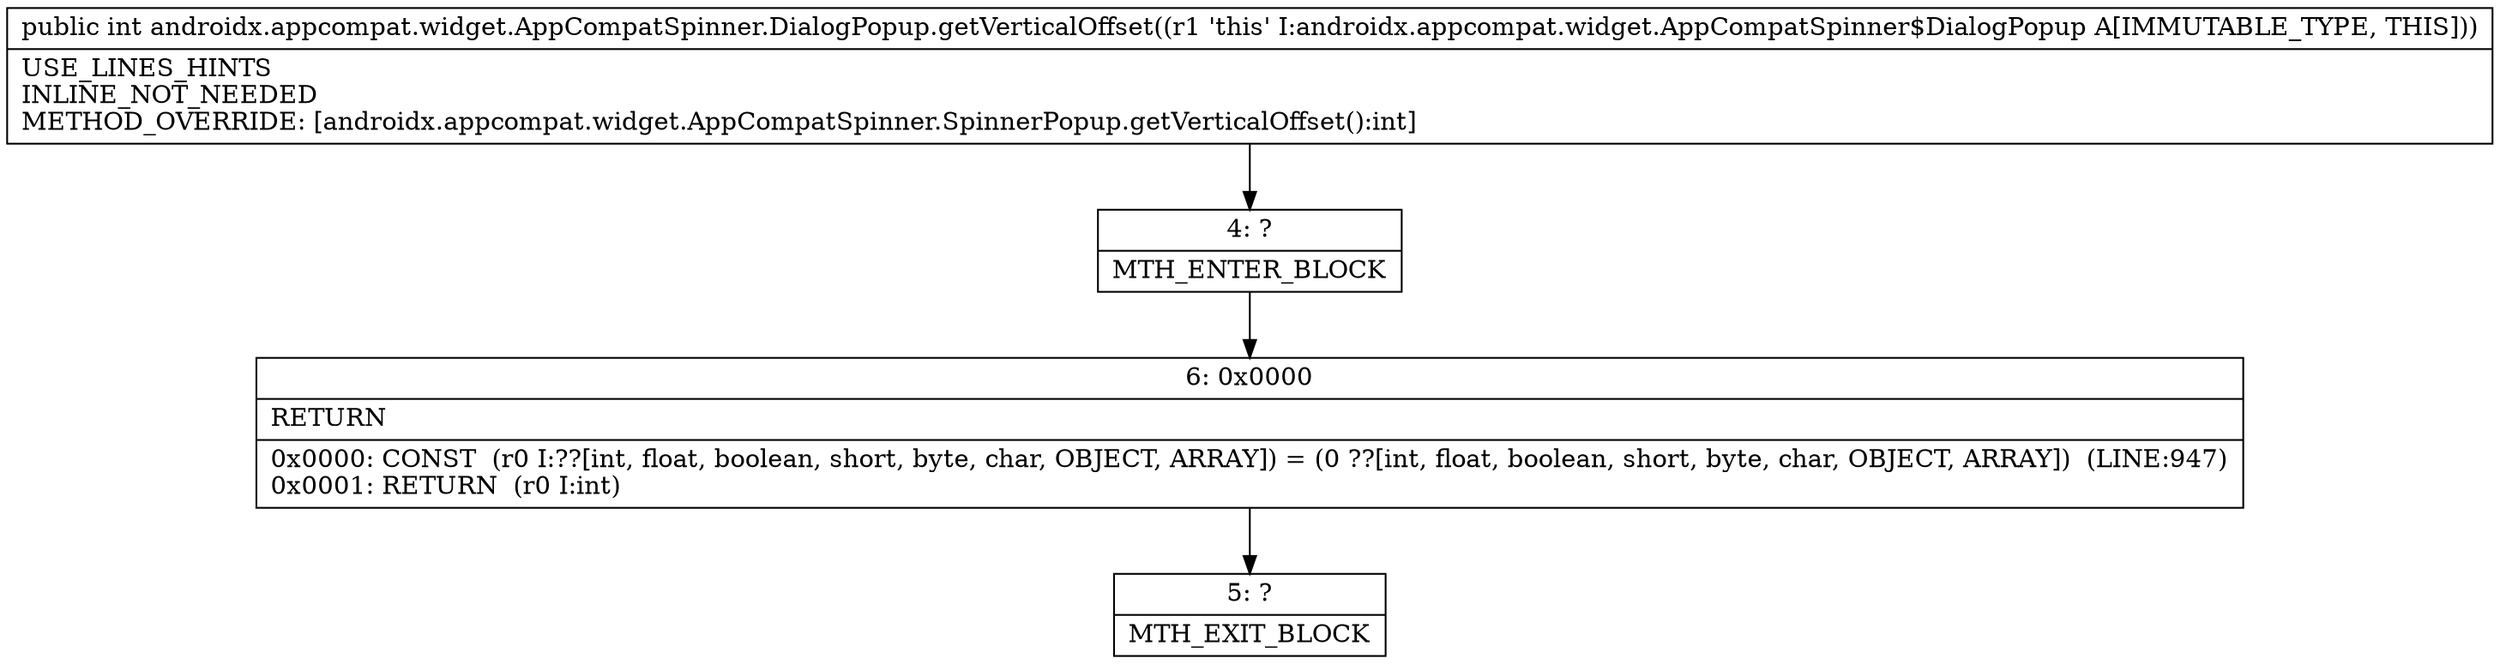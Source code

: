 digraph "CFG forandroidx.appcompat.widget.AppCompatSpinner.DialogPopup.getVerticalOffset()I" {
Node_4 [shape=record,label="{4\:\ ?|MTH_ENTER_BLOCK\l}"];
Node_6 [shape=record,label="{6\:\ 0x0000|RETURN\l|0x0000: CONST  (r0 I:??[int, float, boolean, short, byte, char, OBJECT, ARRAY]) = (0 ??[int, float, boolean, short, byte, char, OBJECT, ARRAY])  (LINE:947)\l0x0001: RETURN  (r0 I:int) \l}"];
Node_5 [shape=record,label="{5\:\ ?|MTH_EXIT_BLOCK\l}"];
MethodNode[shape=record,label="{public int androidx.appcompat.widget.AppCompatSpinner.DialogPopup.getVerticalOffset((r1 'this' I:androidx.appcompat.widget.AppCompatSpinner$DialogPopup A[IMMUTABLE_TYPE, THIS]))  | USE_LINES_HINTS\lINLINE_NOT_NEEDED\lMETHOD_OVERRIDE: [androidx.appcompat.widget.AppCompatSpinner.SpinnerPopup.getVerticalOffset():int]\l}"];
MethodNode -> Node_4;Node_4 -> Node_6;
Node_6 -> Node_5;
}

